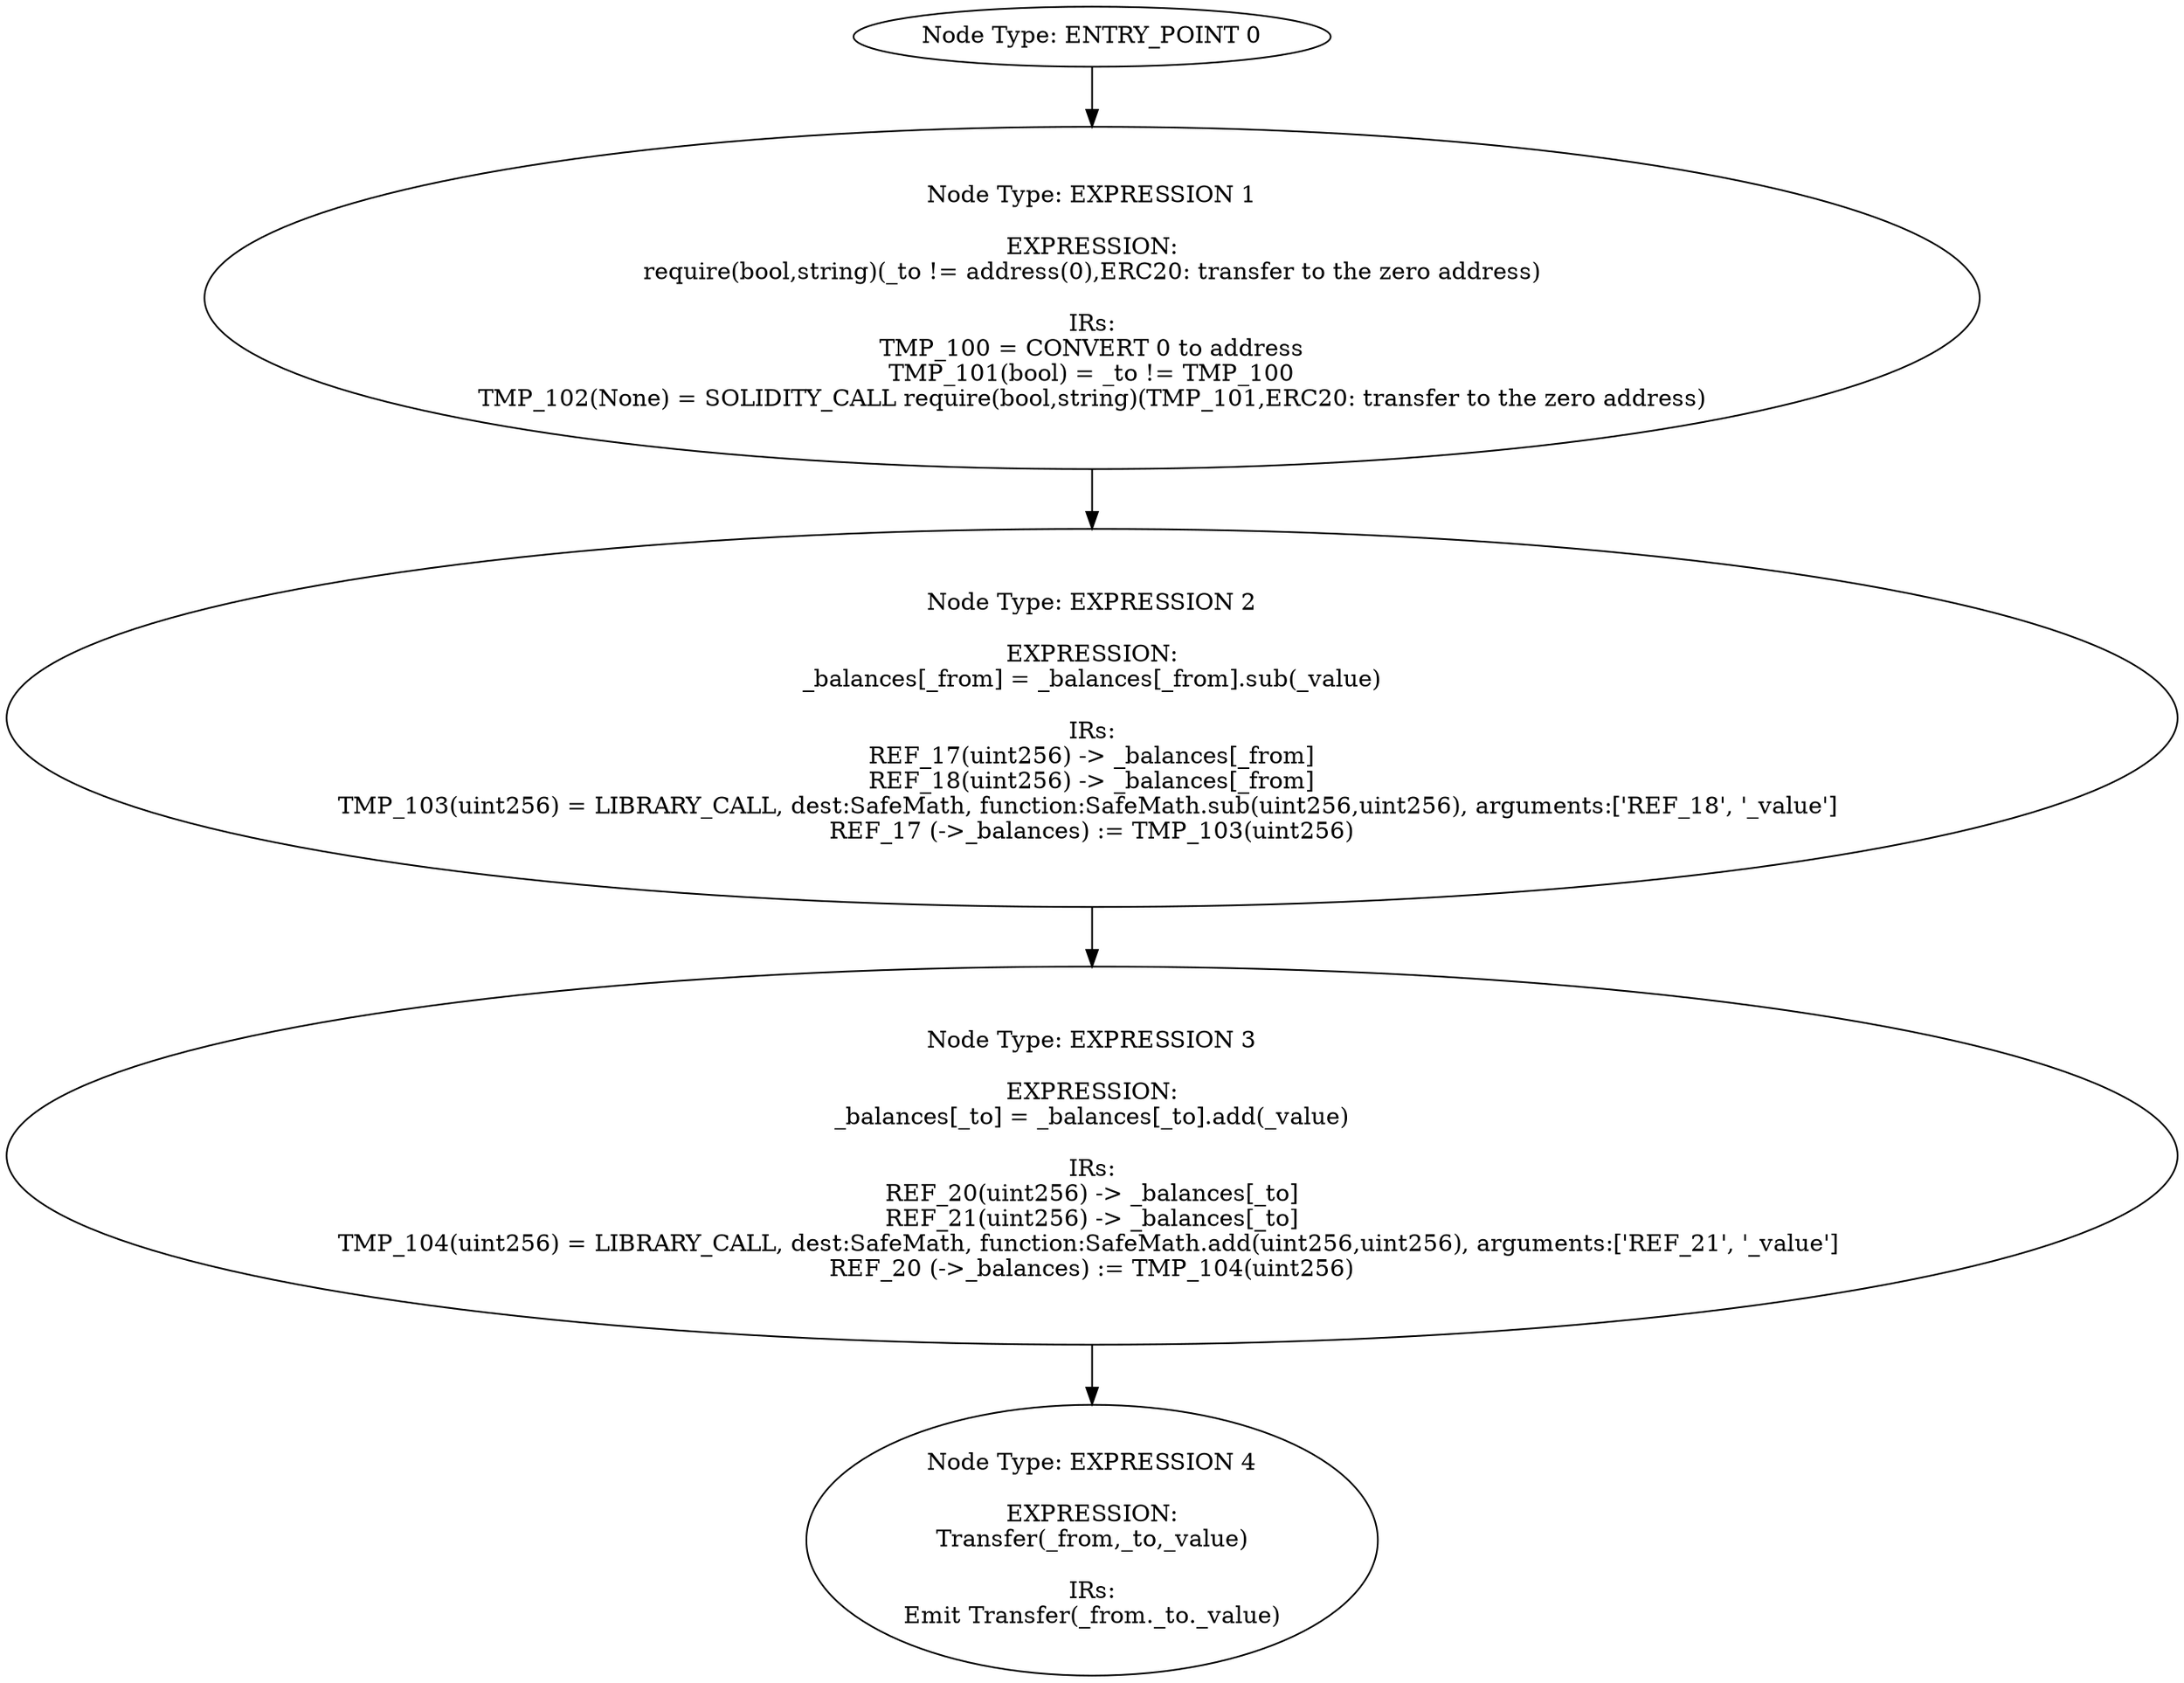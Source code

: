 digraph{
0[label="Node Type: ENTRY_POINT 0
"];
0->1;
1[label="Node Type: EXPRESSION 1

EXPRESSION:
require(bool,string)(_to != address(0),ERC20: transfer to the zero address)

IRs:
TMP_100 = CONVERT 0 to address
TMP_101(bool) = _to != TMP_100
TMP_102(None) = SOLIDITY_CALL require(bool,string)(TMP_101,ERC20: transfer to the zero address)"];
1->2;
2[label="Node Type: EXPRESSION 2

EXPRESSION:
_balances[_from] = _balances[_from].sub(_value)

IRs:
REF_17(uint256) -> _balances[_from]
REF_18(uint256) -> _balances[_from]
TMP_103(uint256) = LIBRARY_CALL, dest:SafeMath, function:SafeMath.sub(uint256,uint256), arguments:['REF_18', '_value'] 
REF_17 (->_balances) := TMP_103(uint256)"];
2->3;
3[label="Node Type: EXPRESSION 3

EXPRESSION:
_balances[_to] = _balances[_to].add(_value)

IRs:
REF_20(uint256) -> _balances[_to]
REF_21(uint256) -> _balances[_to]
TMP_104(uint256) = LIBRARY_CALL, dest:SafeMath, function:SafeMath.add(uint256,uint256), arguments:['REF_21', '_value'] 
REF_20 (->_balances) := TMP_104(uint256)"];
3->4;
4[label="Node Type: EXPRESSION 4

EXPRESSION:
Transfer(_from,_to,_value)

IRs:
Emit Transfer(_from._to._value)"];
}
